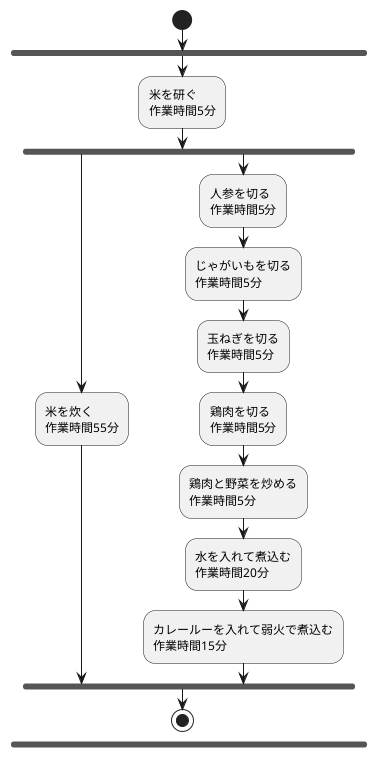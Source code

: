 @startuml カレー作り
start
fork
  :米を研ぐ\n作業時間5分;
fork
  :米を炊く\n作業時間55分;
fork again
  :人参を切る\n作業時間5分;
  :じゃがいもを切る\n作業時間5分;
  :玉ねぎを切る\n作業時間5分;
  :鶏肉を切る\n作業時間5分;
  :鶏肉と野菜を炒める\n作業時間5分;
  :水を入れて煮込む\n作業時間20分;
  :カレールーを入れて弱火で煮込む\n作業時間15分;
end fork
stop
@enduml